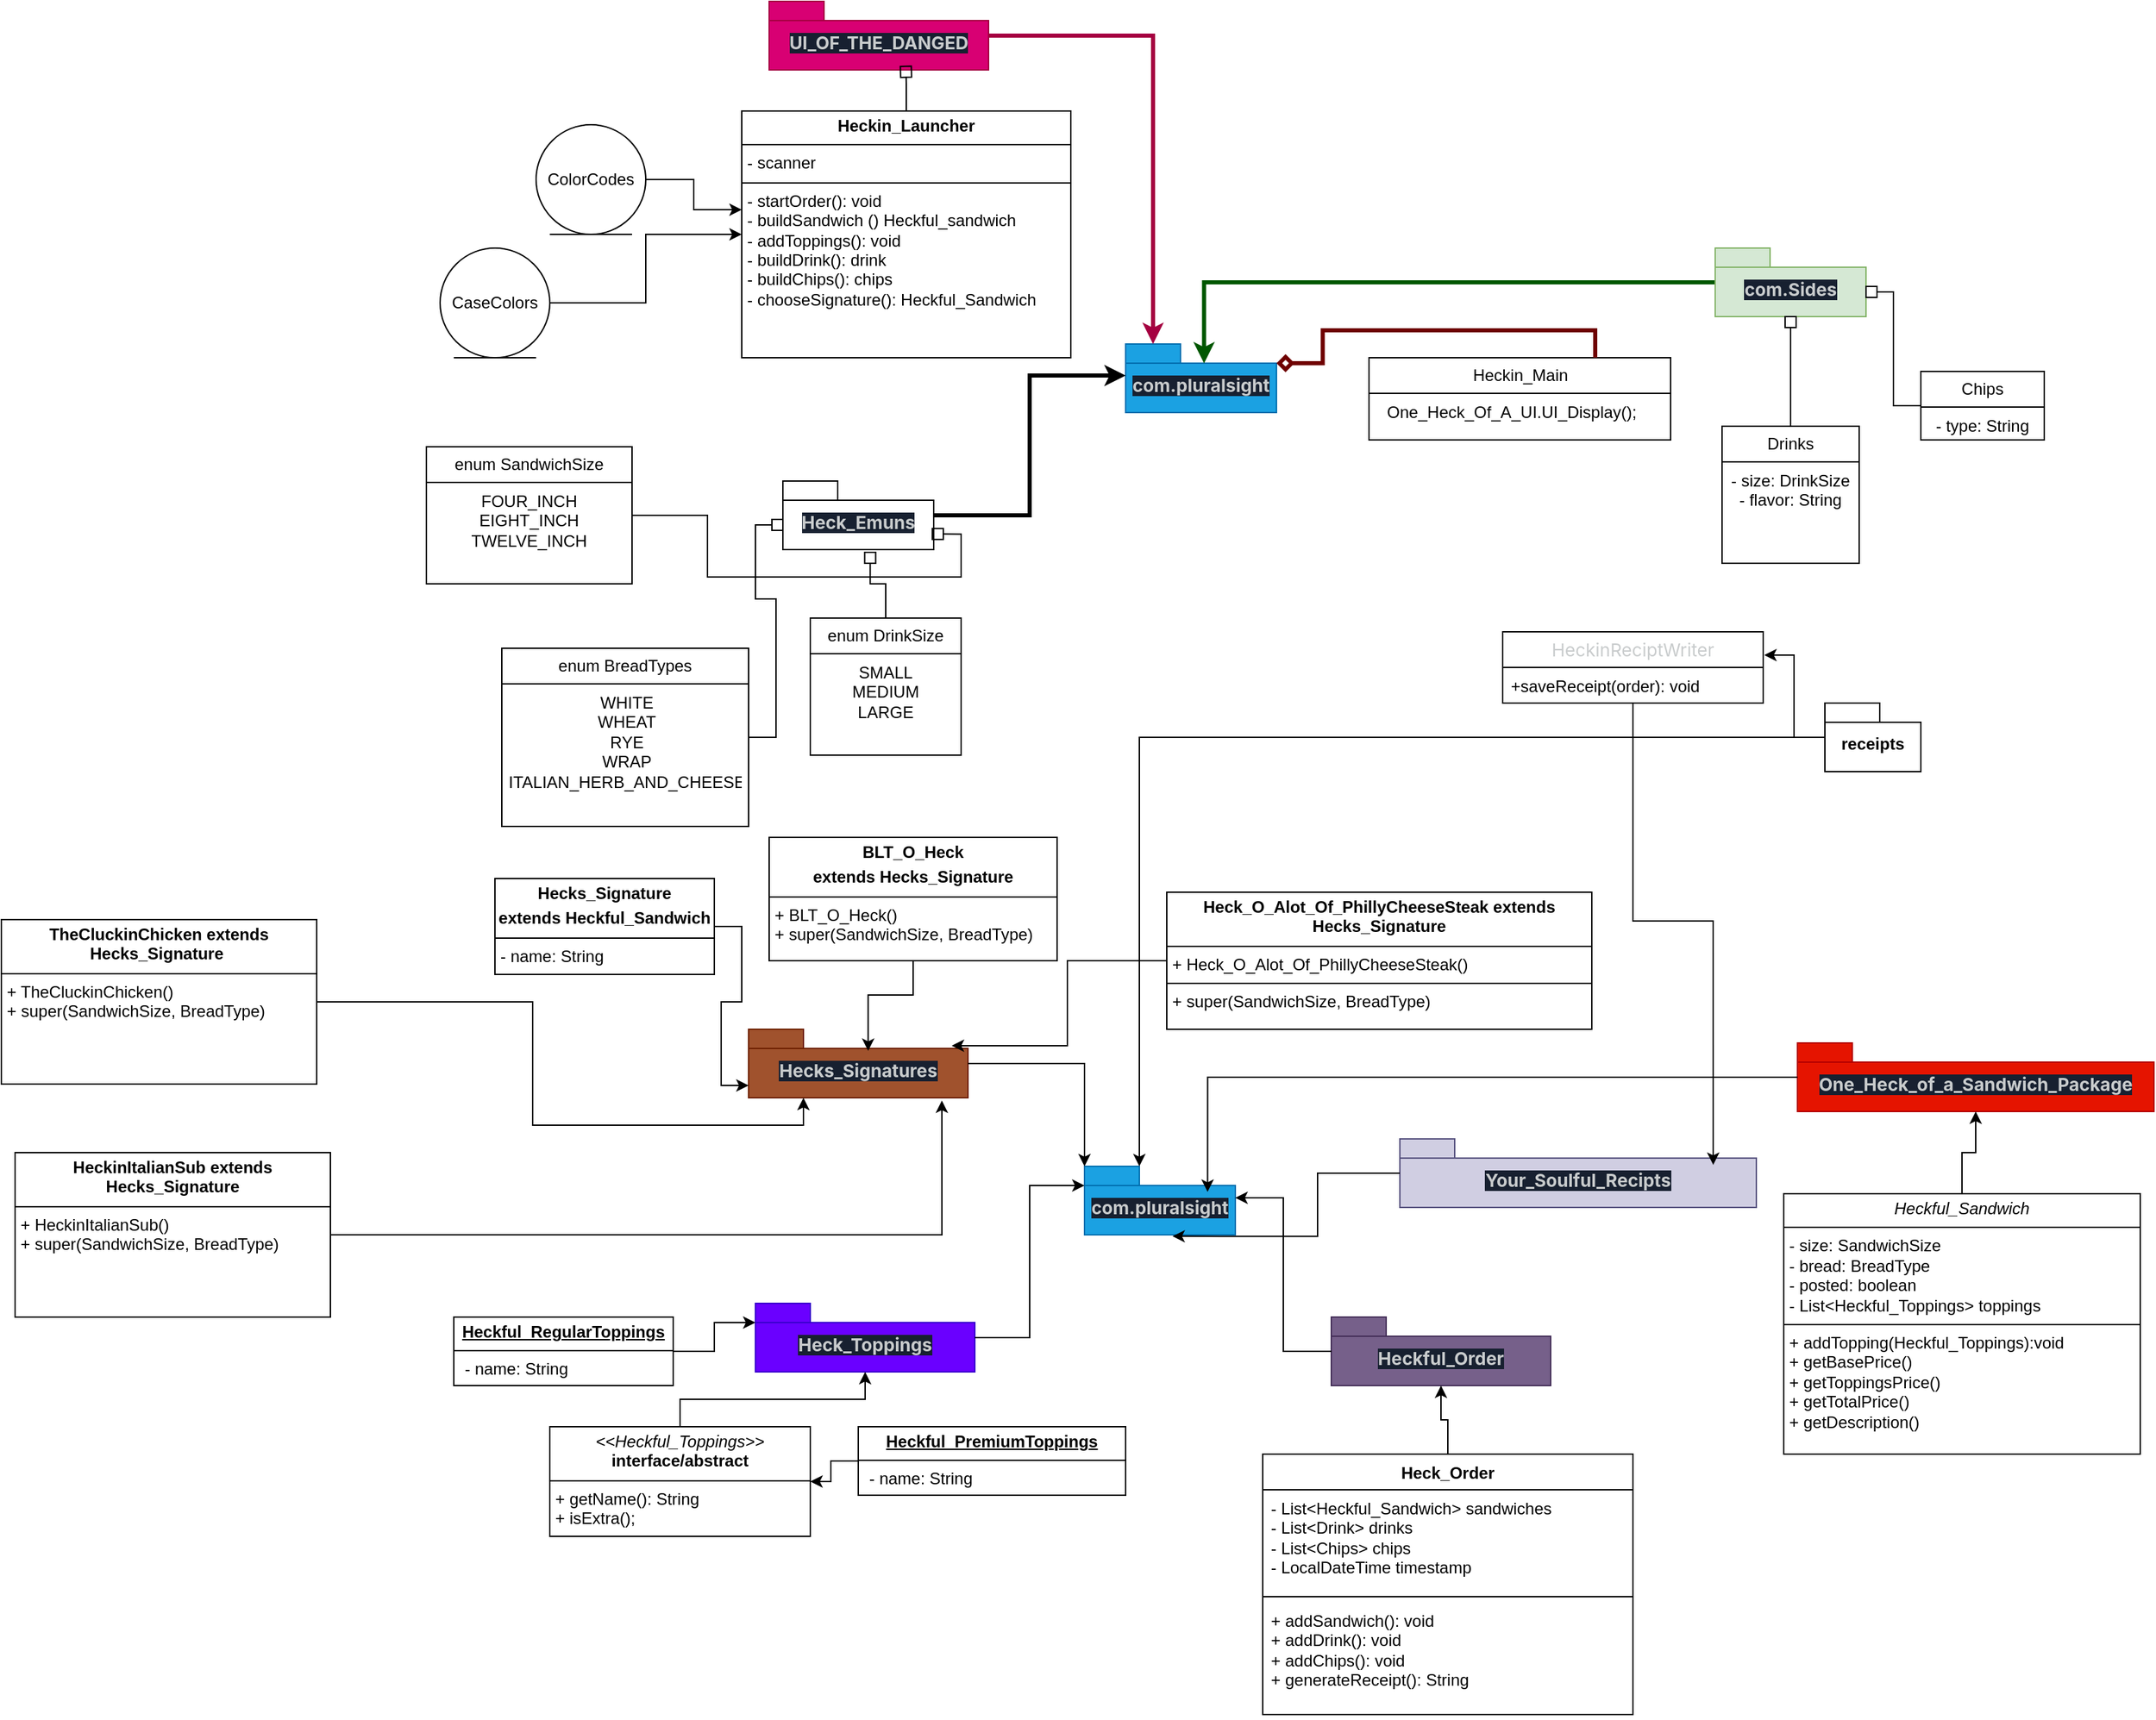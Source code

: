 <mxfile version="27.0.9">
  <diagram name="Page-1" id="c4acf3e9-155e-7222-9cf6-157b1a14988f">
    <mxGraphModel grid="1" page="1" gridSize="10" guides="1" tooltips="1" connect="1" arrows="1" fold="1" pageScale="1" pageWidth="850" pageHeight="1100" background="none" math="0" shadow="0">
      <root>
        <mxCell id="0" />
        <mxCell id="1" parent="0" />
        <mxCell id="3V-Jaaxt2Y7fFEWC-3_t-4" value="&lt;div style=&quot;background-color:#172030;color:#c9cccd&quot;&gt;&lt;pre style=&quot;font-family:&#39;Inter&#39;;font-size:9.8pt;&quot;&gt;com.pluralsight&lt;/pre&gt;&lt;/div&gt;" style="shape=folder;fontStyle=1;spacingTop=10;tabWidth=40;tabHeight=14;tabPosition=left;html=1;whiteSpace=wrap;fillColor=#1ba1e2;fontColor=#ffffff;strokeColor=#006EAF;" vertex="1" parent="1">
          <mxGeometry x="-340" y="160" width="110" height="50" as="geometry" />
        </mxCell>
        <mxCell id="3V-Jaaxt2Y7fFEWC-3_t-5" value="Heckin_Main" style="swimlane;fontStyle=0;childLayout=stackLayout;horizontal=1;startSize=26;fillColor=none;horizontalStack=0;resizeParent=1;resizeParentMax=0;resizeLast=0;collapsible=1;marginBottom=0;whiteSpace=wrap;html=1;" vertex="1" parent="1">
          <mxGeometry x="-162.5" y="170" width="220" height="60" as="geometry" />
        </mxCell>
        <mxCell id="3V-Jaaxt2Y7fFEWC-3_t-6" value="&amp;nbsp; One_Heck_Of_A_UI.UI_Display();" style="text;strokeColor=none;fillColor=none;align=left;verticalAlign=top;spacingLeft=4;spacingRight=4;overflow=hidden;rotatable=0;points=[[0,0.5],[1,0.5]];portConstraint=eastwest;whiteSpace=wrap;html=1;" vertex="1" parent="3V-Jaaxt2Y7fFEWC-3_t-5">
          <mxGeometry y="26" width="220" height="34" as="geometry" />
        </mxCell>
        <mxCell id="3V-Jaaxt2Y7fFEWC-3_t-9" style="rounded=0;orthogonalLoop=1;jettySize=auto;html=1;exitX=0.75;exitY=0;exitDx=0;exitDy=0;entryX=0;entryY=0;entryDx=110;entryDy=14;entryPerimeter=0;edgeStyle=orthogonalEdgeStyle;strokeWidth=3;fillColor=#a20025;strokeColor=#6F0000;endArrow=diamond;endFill=0;" edge="1" parent="1" source="3V-Jaaxt2Y7fFEWC-3_t-5" target="3V-Jaaxt2Y7fFEWC-3_t-4">
          <mxGeometry relative="1" as="geometry" />
        </mxCell>
        <mxCell id="3V-Jaaxt2Y7fFEWC-3_t-10" value="&lt;div style=&quot;background-color: rgb(23, 32, 48); color: rgb(201, 204, 205);&quot;&gt;&lt;pre style=&quot;font-family:&#39;Inter&#39;;font-size:9.8pt;&quot;&gt;&lt;div style=&quot;background-color:#172030;color:#c9cccd&quot;&gt;&lt;pre style=&quot;font-family:&#39;Inter&#39;;font-size:9.8pt;&quot;&gt;Heck_Emuns&lt;/pre&gt;&lt;/div&gt;&lt;/pre&gt;&lt;/div&gt;" style="shape=folder;fontStyle=1;spacingTop=10;tabWidth=40;tabHeight=14;tabPosition=left;html=1;whiteSpace=wrap;fillColor=light-dark(#FFFFFF,#FF8C27);" vertex="1" parent="1">
          <mxGeometry x="-590" y="260" width="110" height="50" as="geometry" />
        </mxCell>
        <mxCell id="3V-Jaaxt2Y7fFEWC-3_t-11" style="edgeStyle=orthogonalEdgeStyle;rounded=0;orthogonalLoop=1;jettySize=auto;html=1;entryX=0;entryY=0;entryDx=0;entryDy=23;entryPerimeter=0;strokeColor=light-dark(#000000,#67AB9F);strokeWidth=3;" edge="1" parent="1" source="3V-Jaaxt2Y7fFEWC-3_t-10" target="3V-Jaaxt2Y7fFEWC-3_t-4">
          <mxGeometry relative="1" as="geometry" />
        </mxCell>
        <mxCell id="3V-Jaaxt2Y7fFEWC-3_t-12" value="enum BreadTypes" style="swimlane;fontStyle=0;childLayout=stackLayout;horizontal=1;startSize=26;fillColor=none;horizontalStack=0;resizeParent=1;resizeParentMax=0;resizeLast=0;collapsible=1;marginBottom=0;whiteSpace=wrap;html=1;" vertex="1" parent="1">
          <mxGeometry x="-795" y="382" width="180" height="130" as="geometry" />
        </mxCell>
        <mxCell id="3V-Jaaxt2Y7fFEWC-3_t-13" value="WHITE&lt;div&gt;WHEAT&lt;br&gt;RYE&lt;br&gt;WRAP&lt;/div&gt;&lt;div&gt;ITALIAN_HERB_AND_CHEESE&lt;/div&gt;" style="text;strokeColor=none;fillColor=none;align=center;verticalAlign=top;spacingLeft=4;spacingRight=4;overflow=hidden;rotatable=0;points=[[0,0.5],[1,0.5]];portConstraint=eastwest;whiteSpace=wrap;html=1;" vertex="1" parent="3V-Jaaxt2Y7fFEWC-3_t-12">
          <mxGeometry y="26" width="180" height="104" as="geometry" />
        </mxCell>
        <mxCell id="3V-Jaaxt2Y7fFEWC-3_t-14" style="edgeStyle=orthogonalEdgeStyle;rounded=0;orthogonalLoop=1;jettySize=auto;html=1;entryX=0;entryY=0;entryDx=0;entryDy=32;entryPerimeter=0;endArrow=box;endFill=0;" edge="1" parent="1" source="3V-Jaaxt2Y7fFEWC-3_t-12" target="3V-Jaaxt2Y7fFEWC-3_t-10">
          <mxGeometry relative="1" as="geometry" />
        </mxCell>
        <mxCell id="3V-Jaaxt2Y7fFEWC-3_t-17" value="enum DrinkSize" style="swimlane;fontStyle=0;childLayout=stackLayout;horizontal=1;startSize=26;fillColor=none;horizontalStack=0;resizeParent=1;resizeParentMax=0;resizeLast=0;collapsible=1;marginBottom=0;whiteSpace=wrap;html=1;" vertex="1" parent="1">
          <mxGeometry x="-570" y="360" width="110" height="100" as="geometry" />
        </mxCell>
        <mxCell id="3V-Jaaxt2Y7fFEWC-3_t-18" value="SMALL&lt;br&gt;MEDIUM&lt;br&gt;LARGE" style="text;strokeColor=none;fillColor=none;align=center;verticalAlign=top;spacingLeft=4;spacingRight=4;overflow=hidden;rotatable=0;points=[[0,0.5],[1,0.5]];portConstraint=eastwest;whiteSpace=wrap;html=1;" vertex="1" parent="3V-Jaaxt2Y7fFEWC-3_t-17">
          <mxGeometry y="26" width="110" height="74" as="geometry" />
        </mxCell>
        <mxCell id="3V-Jaaxt2Y7fFEWC-3_t-19" value="enum SandwichSize" style="swimlane;fontStyle=0;childLayout=stackLayout;horizontal=1;startSize=26;fillColor=none;horizontalStack=0;resizeParent=1;resizeParentMax=0;resizeLast=0;collapsible=1;marginBottom=0;whiteSpace=wrap;html=1;" vertex="1" parent="1">
          <mxGeometry x="-850" y="235" width="150" height="100" as="geometry" />
        </mxCell>
        <mxCell id="3V-Jaaxt2Y7fFEWC-3_t-20" value="FOUR_INCH&lt;div&gt;EIGHT_INCH&lt;br&gt;TWELVE_INCH&lt;/div&gt;" style="text;strokeColor=none;fillColor=none;align=center;verticalAlign=top;spacingLeft=4;spacingRight=4;overflow=hidden;rotatable=0;points=[[0,0.5],[1,0.5]];portConstraint=eastwest;whiteSpace=wrap;html=1;" vertex="1" parent="3V-Jaaxt2Y7fFEWC-3_t-19">
          <mxGeometry y="26" width="150" height="74" as="geometry" />
        </mxCell>
        <mxCell id="3V-Jaaxt2Y7fFEWC-3_t-21" style="edgeStyle=orthogonalEdgeStyle;rounded=0;orthogonalLoop=1;jettySize=auto;html=1;entryX=0.579;entryY=1.04;entryDx=0;entryDy=0;entryPerimeter=0;endArrow=box;endFill=0;" edge="1" parent="1" source="3V-Jaaxt2Y7fFEWC-3_t-17" target="3V-Jaaxt2Y7fFEWC-3_t-10">
          <mxGeometry relative="1" as="geometry" />
        </mxCell>
        <mxCell id="3V-Jaaxt2Y7fFEWC-3_t-22" style="edgeStyle=orthogonalEdgeStyle;rounded=0;orthogonalLoop=1;jettySize=auto;html=1;entryX=0.991;entryY=0.773;entryDx=0;entryDy=0;entryPerimeter=0;endArrow=box;endFill=0;" edge="1" parent="1" source="3V-Jaaxt2Y7fFEWC-3_t-19" target="3V-Jaaxt2Y7fFEWC-3_t-10">
          <mxGeometry relative="1" as="geometry" />
        </mxCell>
        <mxCell id="3V-Jaaxt2Y7fFEWC-3_t-31" style="edgeStyle=orthogonalEdgeStyle;rounded=0;orthogonalLoop=1;jettySize=auto;html=1;entryX=0.52;entryY=0.282;entryDx=0;entryDy=0;entryPerimeter=0;strokeWidth=3;fillColor=#008a00;strokeColor=#005700;" edge="1" parent="1" source="3V-Jaaxt2Y7fFEWC-3_t-30" target="3V-Jaaxt2Y7fFEWC-3_t-4">
          <mxGeometry relative="1" as="geometry" />
        </mxCell>
        <mxCell id="3V-Jaaxt2Y7fFEWC-3_t-30" value="&lt;div style=&quot;background-color: rgb(23, 32, 48); color: rgb(201, 204, 205);&quot;&gt;&lt;pre style=&quot;font-family:&#39;Inter&#39;;font-size:9.8pt;&quot;&gt;com.Sides&lt;/pre&gt;&lt;/div&gt;" style="shape=folder;fontStyle=1;spacingTop=10;tabWidth=40;tabHeight=14;tabPosition=left;html=1;whiteSpace=wrap;fillColor=#d5e8d4;strokeColor=#82b366;" vertex="1" parent="1">
          <mxGeometry x="90" y="90" width="110" height="50" as="geometry" />
        </mxCell>
        <mxCell id="3V-Jaaxt2Y7fFEWC-3_t-38" style="edgeStyle=orthogonalEdgeStyle;rounded=0;orthogonalLoop=1;jettySize=auto;html=1;endArrow=box;endFill=0;" edge="1" parent="1" source="3V-Jaaxt2Y7fFEWC-3_t-34" target="3V-Jaaxt2Y7fFEWC-3_t-30">
          <mxGeometry relative="1" as="geometry" />
        </mxCell>
        <mxCell id="3V-Jaaxt2Y7fFEWC-3_t-34" value="Drinks" style="swimlane;fontStyle=0;childLayout=stackLayout;horizontal=1;startSize=26;fillColor=none;horizontalStack=0;resizeParent=1;resizeParentMax=0;resizeLast=0;collapsible=1;marginBottom=0;whiteSpace=wrap;html=1;" vertex="1" parent="1">
          <mxGeometry x="95" y="220" width="100" height="100" as="geometry" />
        </mxCell>
        <mxCell id="3V-Jaaxt2Y7fFEWC-3_t-35" value="- size: DrinkSize&lt;div&gt;- flavor: String&lt;/div&gt;" style="text;strokeColor=none;fillColor=none;align=center;verticalAlign=top;spacingLeft=4;spacingRight=4;overflow=hidden;rotatable=0;points=[[0,0.5],[1,0.5]];portConstraint=eastwest;whiteSpace=wrap;html=1;" vertex="1" parent="3V-Jaaxt2Y7fFEWC-3_t-34">
          <mxGeometry y="26" width="100" height="74" as="geometry" />
        </mxCell>
        <mxCell id="3V-Jaaxt2Y7fFEWC-3_t-36" value="Chips" style="swimlane;fontStyle=0;childLayout=stackLayout;horizontal=1;startSize=26;fillColor=none;horizontalStack=0;resizeParent=1;resizeParentMax=0;resizeLast=0;collapsible=1;marginBottom=0;whiteSpace=wrap;html=1;" vertex="1" parent="1">
          <mxGeometry x="240" y="180" width="90" height="50" as="geometry" />
        </mxCell>
        <mxCell id="3V-Jaaxt2Y7fFEWC-3_t-37" value="- type: String" style="text;strokeColor=none;fillColor=none;align=center;verticalAlign=top;spacingLeft=4;spacingRight=4;overflow=hidden;rotatable=0;points=[[0,0.5],[1,0.5]];portConstraint=eastwest;whiteSpace=wrap;html=1;" vertex="1" parent="3V-Jaaxt2Y7fFEWC-3_t-36">
          <mxGeometry y="26" width="90" height="24" as="geometry" />
        </mxCell>
        <mxCell id="3V-Jaaxt2Y7fFEWC-3_t-39" style="edgeStyle=orthogonalEdgeStyle;rounded=0;orthogonalLoop=1;jettySize=auto;html=1;entryX=0;entryY=0;entryDx=110;entryDy=32;entryPerimeter=0;endArrow=box;endFill=0;" edge="1" parent="1" source="3V-Jaaxt2Y7fFEWC-3_t-36" target="3V-Jaaxt2Y7fFEWC-3_t-30">
          <mxGeometry relative="1" as="geometry" />
        </mxCell>
        <mxCell id="3V-Jaaxt2Y7fFEWC-3_t-40" value="&lt;div style=&quot;background-color: rgb(23, 32, 48); color: rgb(201, 204, 205);&quot;&gt;&lt;pre style=&quot;font-family:&#39;Inter&#39;;font-size:9.8pt;&quot;&gt;&lt;div style=&quot;background-color: rgb(23, 32, 48); color: rgb(201, 204, 205);&quot;&gt;&lt;pre style=&quot;font-family:&#39;Inter&#39;;font-size:9.8pt;&quot;&gt;&lt;div style=&quot;background-color:#172030;color:#c9cccd&quot;&gt;&lt;pre style=&quot;font-family:&#39;Inter&#39;;font-size:9.8pt;&quot;&gt;UI_OF_THE_DANGED&lt;/pre&gt;&lt;/div&gt;&lt;/pre&gt;&lt;/div&gt;&lt;/pre&gt;&lt;/div&gt;" style="shape=folder;fontStyle=1;spacingTop=10;tabWidth=40;tabHeight=14;tabPosition=left;html=1;whiteSpace=wrap;fillColor=#d80073;fontColor=#ffffff;strokeColor=#A50040;" vertex="1" parent="1">
          <mxGeometry x="-600" y="-90" width="160" height="50" as="geometry" />
        </mxCell>
        <mxCell id="3V-Jaaxt2Y7fFEWC-3_t-41" value="&lt;p style=&quot;margin:0px;margin-top:4px;text-align:center;&quot;&gt;&lt;b&gt;Heckin_Launcher&lt;/b&gt;&lt;/p&gt;&lt;hr size=&quot;1&quot; style=&quot;border-style:solid;&quot;&gt;&lt;p style=&quot;margin:0px;margin-left:4px;&quot;&gt;- scanner&lt;/p&gt;&lt;hr size=&quot;1&quot; style=&quot;border-style:solid;&quot;&gt;&lt;p style=&quot;margin:0px;margin-left:4px;&quot;&gt;- startOrder(): void&lt;/p&gt;&lt;p style=&quot;margin:0px;margin-left:4px;&quot;&gt;- buildSandwich () Heckful_sandwich&lt;/p&gt;&lt;p style=&quot;margin:0px;margin-left:4px;&quot;&gt;- addToppings(): void&lt;/p&gt;&lt;p style=&quot;margin:0px;margin-left:4px;&quot;&gt;- buildDrink(): drink&lt;/p&gt;&lt;p style=&quot;margin:0px;margin-left:4px;&quot;&gt;- buildChips(): chips&lt;/p&gt;&lt;p style=&quot;margin:0px;margin-left:4px;&quot;&gt;-&amp;nbsp;chooseSignature():&amp;nbsp;Heckful_Sandwich&lt;/p&gt;" style="verticalAlign=top;align=left;overflow=fill;html=1;whiteSpace=wrap;" vertex="1" parent="1">
          <mxGeometry x="-620" y="-10" width="240" height="180" as="geometry" />
        </mxCell>
        <mxCell id="3V-Jaaxt2Y7fFEWC-3_t-42" style="edgeStyle=orthogonalEdgeStyle;rounded=0;orthogonalLoop=1;jettySize=auto;html=1;entryX=0.623;entryY=0.948;entryDx=0;entryDy=0;entryPerimeter=0;endArrow=box;endFill=0;" edge="1" parent="1" source="3V-Jaaxt2Y7fFEWC-3_t-41" target="3V-Jaaxt2Y7fFEWC-3_t-40">
          <mxGeometry relative="1" as="geometry" />
        </mxCell>
        <mxCell id="3V-Jaaxt2Y7fFEWC-3_t-44" style="edgeStyle=orthogonalEdgeStyle;rounded=0;orthogonalLoop=1;jettySize=auto;html=1;entryX=0;entryY=0;entryDx=20;entryDy=0;entryPerimeter=0;fillColor=#d80073;strokeColor=#A50040;strokeWidth=3;" edge="1" parent="1" source="3V-Jaaxt2Y7fFEWC-3_t-40" target="3V-Jaaxt2Y7fFEWC-3_t-4">
          <mxGeometry relative="1" as="geometry" />
        </mxCell>
        <mxCell id="3V-Jaaxt2Y7fFEWC-3_t-45" value="&lt;div style=&quot;background-color: rgb(23, 32, 48); color: rgb(201, 204, 205);&quot;&gt;&lt;pre style=&quot;font-family:&#39;Inter&#39;;font-size:9.8pt;&quot;&gt;&lt;div style=&quot;background-color: rgb(23, 32, 48); color: rgb(201, 204, 205);&quot;&gt;&lt;pre style=&quot;font-family:&#39;Inter&#39;;font-size:9.8pt;&quot;&gt;&lt;div style=&quot;background-color: rgb(23, 32, 48); color: rgb(201, 204, 205);&quot;&gt;&lt;pre style=&quot;font-family:&#39;Inter&#39;;font-size:9.8pt;&quot;&gt;&lt;div style=&quot;background-color:#172030;color:#c9cccd&quot;&gt;&lt;pre style=&quot;font-family:&#39;Inter&#39;;font-size:9.8pt;&quot;&gt;Heck_Toppings&lt;/pre&gt;&lt;/div&gt;&lt;/pre&gt;&lt;/div&gt;&lt;/pre&gt;&lt;/div&gt;&lt;/pre&gt;&lt;/div&gt;" style="shape=folder;fontStyle=1;spacingTop=10;tabWidth=40;tabHeight=14;tabPosition=left;html=1;whiteSpace=wrap;fillColor=light-dark(#6A00FF,#9933FF);fontColor=#ffffff;strokeColor=#3700CC;" vertex="1" parent="1">
          <mxGeometry x="-610" y="860" width="160" height="50" as="geometry" />
        </mxCell>
        <mxCell id="3V-Jaaxt2Y7fFEWC-3_t-46" value="&lt;div style=&quot;background-color:#172030;color:#c9cccd&quot;&gt;&lt;pre style=&quot;font-family:&#39;Inter&#39;;font-size:9.8pt;&quot;&gt;com.pluralsight&lt;/pre&gt;&lt;/div&gt;" style="shape=folder;fontStyle=1;spacingTop=10;tabWidth=40;tabHeight=14;tabPosition=left;html=1;whiteSpace=wrap;fillColor=#1ba1e2;fontColor=#ffffff;strokeColor=#006EAF;" vertex="1" parent="1">
          <mxGeometry x="-370" y="760" width="110" height="50" as="geometry" />
        </mxCell>
        <mxCell id="3V-Jaaxt2Y7fFEWC-3_t-47" style="edgeStyle=orthogonalEdgeStyle;rounded=0;orthogonalLoop=1;jettySize=auto;html=1;entryX=0;entryY=0;entryDx=0;entryDy=14;entryPerimeter=0;" edge="1" parent="1" source="3V-Jaaxt2Y7fFEWC-3_t-45" target="3V-Jaaxt2Y7fFEWC-3_t-46">
          <mxGeometry relative="1" as="geometry" />
        </mxCell>
        <mxCell id="3V-Jaaxt2Y7fFEWC-3_t-50" style="edgeStyle=orthogonalEdgeStyle;rounded=0;orthogonalLoop=1;jettySize=auto;html=1;entryX=0;entryY=0.4;entryDx=0;entryDy=0;entryPerimeter=0;" edge="1" parent="1" source="3V-Jaaxt2Y7fFEWC-3_t-49" target="3V-Jaaxt2Y7fFEWC-3_t-41">
          <mxGeometry relative="1" as="geometry">
            <mxPoint x="-670" y="60.0" as="targetPoint" />
          </mxGeometry>
        </mxCell>
        <mxCell id="3V-Jaaxt2Y7fFEWC-3_t-49" value="ColorCodes" style="ellipse;shape=umlEntity;whiteSpace=wrap;html=1;fillColor=light-dark(#FFFFFF,#E6E6E6);" vertex="1" parent="1">
          <mxGeometry x="-770" width="80" height="80" as="geometry" />
        </mxCell>
        <mxCell id="3V-Jaaxt2Y7fFEWC-3_t-52" style="edgeStyle=orthogonalEdgeStyle;rounded=0;orthogonalLoop=1;jettySize=auto;html=1;" edge="1" parent="1" source="3V-Jaaxt2Y7fFEWC-3_t-51" target="3V-Jaaxt2Y7fFEWC-3_t-45">
          <mxGeometry relative="1" as="geometry" />
        </mxCell>
        <mxCell id="3V-Jaaxt2Y7fFEWC-3_t-51" value="&lt;p style=&quot;margin:0px;margin-top:4px;text-align:center;&quot;&gt;&lt;i&gt;&amp;lt;&amp;lt;Heckful_Toppings&amp;gt;&amp;gt;&lt;/i&gt;&lt;br&gt;&lt;b&gt;interface/abstract&lt;/b&gt;&lt;/p&gt;&lt;hr size=&quot;1&quot; style=&quot;border-style:solid;&quot;&gt;&lt;p style=&quot;margin:0px;margin-left:4px;&quot;&gt;+ getName(): String&lt;br&gt;+ isExtra();&lt;/p&gt;" style="verticalAlign=top;align=left;overflow=fill;html=1;whiteSpace=wrap;" vertex="1" parent="1">
          <mxGeometry x="-760" y="950" width="190" height="80" as="geometry" />
        </mxCell>
        <mxCell id="3V-Jaaxt2Y7fFEWC-3_t-54" style="edgeStyle=orthogonalEdgeStyle;rounded=0;orthogonalLoop=1;jettySize=auto;html=1;" edge="1" parent="1" source="3V-Jaaxt2Y7fFEWC-3_t-53" target="3V-Jaaxt2Y7fFEWC-3_t-51">
          <mxGeometry relative="1" as="geometry" />
        </mxCell>
        <mxCell id="3V-Jaaxt2Y7fFEWC-3_t-53" value="&lt;p style=&quot;margin: 4px 0px 0px; text-align: center;&quot;&gt;&lt;b&gt;&lt;u&gt;Heckful_PremiumToppings&lt;/u&gt;&lt;/b&gt;&lt;/p&gt;&lt;hr size=&quot;1&quot; style=&quot;border-style:solid;&quot;&gt;&lt;p style=&quot;margin:0px;margin-left:8px;&quot;&gt;- name: String&lt;/p&gt;&lt;p style=&quot;margin:0px;margin-left:8px;&quot;&gt;&lt;br&gt;&lt;/p&gt;" style="verticalAlign=top;align=left;overflow=fill;html=1;whiteSpace=wrap;" vertex="1" parent="1">
          <mxGeometry x="-535" y="950" width="195" height="50" as="geometry" />
        </mxCell>
        <mxCell id="3V-Jaaxt2Y7fFEWC-3_t-55" value="&lt;p style=&quot;margin: 4px 0px 0px; text-align: center;&quot;&gt;&lt;b&gt;&lt;u&gt;Heckful_RegularToppings&lt;/u&gt;&lt;/b&gt;&lt;/p&gt;&lt;hr size=&quot;1&quot; style=&quot;border-style:solid;&quot;&gt;&lt;p style=&quot;margin:0px;margin-left:8px;&quot;&gt;- name: String&lt;/p&gt;&lt;p style=&quot;margin:0px;margin-left:8px;&quot;&gt;&lt;br&gt;&lt;/p&gt;" style="verticalAlign=top;align=left;overflow=fill;html=1;whiteSpace=wrap;" vertex="1" parent="1">
          <mxGeometry x="-830" y="870" width="160" height="50" as="geometry" />
        </mxCell>
        <mxCell id="3V-Jaaxt2Y7fFEWC-3_t-56" style="edgeStyle=orthogonalEdgeStyle;rounded=0;orthogonalLoop=1;jettySize=auto;html=1;entryX=0;entryY=0;entryDx=0;entryDy=14;entryPerimeter=0;" edge="1" parent="1" source="3V-Jaaxt2Y7fFEWC-3_t-55" target="3V-Jaaxt2Y7fFEWC-3_t-45">
          <mxGeometry relative="1" as="geometry" />
        </mxCell>
        <mxCell id="3V-Jaaxt2Y7fFEWC-3_t-57" value="&lt;div style=&quot;background-color: rgb(23, 32, 48); color: rgb(201, 204, 205);&quot;&gt;&lt;pre style=&quot;font-family:&#39;Inter&#39;;font-size:9.8pt;&quot;&gt;&lt;div style=&quot;background-color: rgb(23, 32, 48); color: rgb(201, 204, 205);&quot;&gt;&lt;pre style=&quot;font-family:&#39;Inter&#39;;font-size:9.8pt;&quot;&gt;&lt;div style=&quot;background-color: rgb(23, 32, 48); color: rgb(201, 204, 205);&quot;&gt;&lt;pre style=&quot;font-family:&#39;Inter&#39;;font-size:9.8pt;&quot;&gt;&lt;div style=&quot;background-color: rgb(23, 32, 48); color: rgb(201, 204, 205);&quot;&gt;&lt;pre style=&quot;font-family:&#39;Inter&#39;;font-size:9.8pt;&quot;&gt;&lt;div style=&quot;background-color:#172030;color:#c9cccd&quot;&gt;&lt;pre style=&quot;font-family:&#39;Inter&#39;;font-size:9.8pt;&quot;&gt;Heckful_Order&lt;/pre&gt;&lt;/div&gt;&lt;/pre&gt;&lt;/div&gt;&lt;/pre&gt;&lt;/div&gt;&lt;/pre&gt;&lt;/div&gt;&lt;/pre&gt;&lt;/div&gt;" style="shape=folder;fontStyle=1;spacingTop=10;tabWidth=40;tabHeight=14;tabPosition=left;html=1;whiteSpace=wrap;fillColor=#76608a;fontColor=#ffffff;strokeColor=#432D57;" vertex="1" parent="1">
          <mxGeometry x="-190" y="870" width="160" height="50" as="geometry" />
        </mxCell>
        <mxCell id="3V-Jaaxt2Y7fFEWC-3_t-58" style="edgeStyle=orthogonalEdgeStyle;rounded=0;orthogonalLoop=1;jettySize=auto;html=1;entryX=0;entryY=0;entryDx=110;entryDy=23;entryPerimeter=0;" edge="1" parent="1" source="3V-Jaaxt2Y7fFEWC-3_t-57" target="3V-Jaaxt2Y7fFEWC-3_t-46">
          <mxGeometry relative="1" as="geometry" />
        </mxCell>
        <mxCell id="3V-Jaaxt2Y7fFEWC-3_t-59" value="Heck_Order" style="swimlane;fontStyle=1;align=center;verticalAlign=top;childLayout=stackLayout;horizontal=1;startSize=26;horizontalStack=0;resizeParent=1;resizeParentMax=0;resizeLast=0;collapsible=1;marginBottom=0;whiteSpace=wrap;html=1;" vertex="1" parent="1">
          <mxGeometry x="-240" y="970" width="270" height="190" as="geometry" />
        </mxCell>
        <mxCell id="3V-Jaaxt2Y7fFEWC-3_t-60" value="- List&amp;lt;Heckful_Sandwich&amp;gt; sandwiches&amp;nbsp;&lt;div&gt;- List&amp;lt;Drink&amp;gt; drinks&lt;/div&gt;&lt;div&gt;-&amp;nbsp;List&amp;lt;Chips&amp;gt; chips&amp;nbsp;&lt;/div&gt;&lt;div&gt;-&amp;nbsp;LocalDateTime timestamp&lt;/div&gt;&lt;div&gt;&lt;br&gt;&lt;/div&gt;" style="text;strokeColor=none;fillColor=none;align=left;verticalAlign=top;spacingLeft=4;spacingRight=4;overflow=hidden;rotatable=0;points=[[0,0.5],[1,0.5]];portConstraint=eastwest;whiteSpace=wrap;html=1;" vertex="1" parent="3V-Jaaxt2Y7fFEWC-3_t-59">
          <mxGeometry y="26" width="270" height="74" as="geometry" />
        </mxCell>
        <mxCell id="3V-Jaaxt2Y7fFEWC-3_t-61" value="" style="line;strokeWidth=1;fillColor=none;align=left;verticalAlign=middle;spacingTop=-1;spacingLeft=3;spacingRight=3;rotatable=0;labelPosition=right;points=[];portConstraint=eastwest;strokeColor=inherit;" vertex="1" parent="3V-Jaaxt2Y7fFEWC-3_t-59">
          <mxGeometry y="100" width="270" height="8" as="geometry" />
        </mxCell>
        <mxCell id="3V-Jaaxt2Y7fFEWC-3_t-62" value="&lt;div&gt;+ addSandwich(): void&amp;nbsp;&lt;/div&gt;&lt;div&gt;+ addDrink(): void&amp;nbsp; &amp;nbsp;&amp;nbsp;&lt;/div&gt;&lt;div&gt;&lt;span style=&quot;background-color: transparent; color: light-dark(rgb(0, 0, 0), rgb(255, 255, 255));&quot;&gt;+ addChips(): void&amp;nbsp; &amp;nbsp;&amp;nbsp;&lt;/span&gt;&lt;/div&gt;&lt;div&gt;+ generateReceipt(): String&lt;/div&gt;" style="text;strokeColor=none;fillColor=none;align=left;verticalAlign=top;spacingLeft=4;spacingRight=4;overflow=hidden;rotatable=0;points=[[0,0.5],[1,0.5]];portConstraint=eastwest;whiteSpace=wrap;html=1;" vertex="1" parent="3V-Jaaxt2Y7fFEWC-3_t-59">
          <mxGeometry y="108" width="270" height="82" as="geometry" />
        </mxCell>
        <mxCell id="3V-Jaaxt2Y7fFEWC-3_t-63" style="edgeStyle=orthogonalEdgeStyle;rounded=0;orthogonalLoop=1;jettySize=auto;html=1;entryX=0.5;entryY=1;entryDx=0;entryDy=0;entryPerimeter=0;" edge="1" parent="1" source="3V-Jaaxt2Y7fFEWC-3_t-59" target="3V-Jaaxt2Y7fFEWC-3_t-57">
          <mxGeometry relative="1" as="geometry" />
        </mxCell>
        <mxCell id="3V-Jaaxt2Y7fFEWC-3_t-67" value="&lt;div style=&quot;background-color: rgb(23, 32, 48); color: rgb(201, 204, 205);&quot;&gt;&lt;pre style=&quot;font-family:&#39;Inter&#39;;font-size:9.8pt;&quot;&gt;&lt;div style=&quot;background-color: rgb(23, 32, 48); color: rgb(201, 204, 205);&quot;&gt;&lt;pre style=&quot;font-family:&#39;Inter&#39;;font-size:9.8pt;&quot;&gt;&lt;div style=&quot;background-color: rgb(23, 32, 48); color: rgb(201, 204, 205);&quot;&gt;&lt;pre style=&quot;font-family:&#39;Inter&#39;;font-size:9.8pt;&quot;&gt;&lt;div style=&quot;background-color: rgb(23, 32, 48); color: rgb(201, 204, 205);&quot;&gt;&lt;pre style=&quot;font-family:&#39;Inter&#39;;font-size:9.8pt;&quot;&gt;&lt;div style=&quot;background-color:#172030;color:#c9cccd&quot;&gt;&lt;pre style=&quot;font-family:&#39;Inter&#39;;font-size:9.8pt;&quot;&gt;Hecks_Signatures&lt;/pre&gt;&lt;/div&gt;&lt;/pre&gt;&lt;/div&gt;&lt;/pre&gt;&lt;/div&gt;&lt;/pre&gt;&lt;/div&gt;&lt;/pre&gt;&lt;/div&gt;" style="shape=folder;fontStyle=1;spacingTop=10;tabWidth=40;tabHeight=14;tabPosition=left;html=1;whiteSpace=wrap;fillColor=#a0522d;fontColor=#ffffff;strokeColor=#6D1F00;" vertex="1" parent="1">
          <mxGeometry x="-615" y="660" width="160" height="50" as="geometry" />
        </mxCell>
        <mxCell id="3V-Jaaxt2Y7fFEWC-3_t-68" style="edgeStyle=orthogonalEdgeStyle;rounded=0;orthogonalLoop=1;jettySize=auto;html=1;entryX=0;entryY=0;entryDx=0;entryDy=0;entryPerimeter=0;" edge="1" parent="1" source="3V-Jaaxt2Y7fFEWC-3_t-67" target="3V-Jaaxt2Y7fFEWC-3_t-46">
          <mxGeometry relative="1" as="geometry" />
        </mxCell>
        <mxCell id="3V-Jaaxt2Y7fFEWC-3_t-69" value="&lt;p style=&quot;margin:0px;margin-top:4px;text-align:center;&quot;&gt;&lt;b&gt;Hecks_Signature&lt;/b&gt;&lt;/p&gt;&lt;p style=&quot;margin:0px;margin-top:4px;text-align:center;&quot;&gt;&lt;b&gt;extends Heckful_Sandwich&lt;/b&gt;&lt;/p&gt;&lt;hr size=&quot;1&quot; style=&quot;border-style:solid;&quot;&gt;&lt;p style=&quot;margin:0px;margin-left:4px;&quot;&gt;- name: String&lt;/p&gt;" style="verticalAlign=top;align=left;overflow=fill;html=1;whiteSpace=wrap;" vertex="1" parent="1">
          <mxGeometry x="-800" y="550" width="160" height="70" as="geometry" />
        </mxCell>
        <mxCell id="3V-Jaaxt2Y7fFEWC-3_t-70" value="&lt;p style=&quot;margin:0px;margin-top:4px;text-align:center;&quot;&gt;&lt;b&gt;BLT_O_Heck&lt;/b&gt;&lt;/p&gt;&lt;p style=&quot;margin:0px;margin-top:4px;text-align:center;&quot;&gt;&lt;b&gt;extends Hecks_Signature&lt;/b&gt;&lt;/p&gt;&lt;hr size=&quot;1&quot; style=&quot;border-style:solid;&quot;&gt;&lt;p style=&quot;margin:0px;margin-left:4px;&quot;&gt;+ BLT_O_Heck()&lt;/p&gt;&lt;p style=&quot;margin:0px;margin-left:4px;&quot;&gt;+&amp;nbsp;super(SandwichSize, BreadType)&lt;/p&gt;" style="verticalAlign=top;align=left;overflow=fill;html=1;whiteSpace=wrap;" vertex="1" parent="1">
          <mxGeometry x="-600" y="520" width="210" height="90" as="geometry" />
        </mxCell>
        <mxCell id="3V-Jaaxt2Y7fFEWC-3_t-71" value="&lt;p style=&quot;margin:0px;margin-top:4px;text-align:center;&quot;&gt;&lt;b&gt;Heck_O_Alot_Of_PhillyCheeseSteak extends Hecks_Signature&lt;/b&gt;&lt;/p&gt;&lt;hr size=&quot;1&quot; style=&quot;border-style:solid;&quot;&gt;&lt;p style=&quot;margin:0px;margin-left:4px;&quot;&gt;+&amp;nbsp;Heck_O_Alot_Of_PhillyCheeseSteak()&lt;/p&gt;&lt;hr size=&quot;1&quot; style=&quot;border-style:solid;&quot;&gt;&lt;p style=&quot;margin:0px;margin-left:4px;&quot;&gt;+ super(SandwichSize,&amp;nbsp;BreadType)&lt;/p&gt;" style="verticalAlign=top;align=left;overflow=fill;html=1;whiteSpace=wrap;" vertex="1" parent="1">
          <mxGeometry x="-310" y="560" width="310" height="100" as="geometry" />
        </mxCell>
        <mxCell id="3V-Jaaxt2Y7fFEWC-3_t-72" style="edgeStyle=orthogonalEdgeStyle;rounded=0;orthogonalLoop=1;jettySize=auto;html=1;entryX=0;entryY=0;entryDx=0;entryDy=41;entryPerimeter=0;" edge="1" parent="1" source="3V-Jaaxt2Y7fFEWC-3_t-69" target="3V-Jaaxt2Y7fFEWC-3_t-67">
          <mxGeometry relative="1" as="geometry" />
        </mxCell>
        <mxCell id="3V-Jaaxt2Y7fFEWC-3_t-73" style="edgeStyle=orthogonalEdgeStyle;rounded=0;orthogonalLoop=1;jettySize=auto;html=1;entryX=0.545;entryY=0.316;entryDx=0;entryDy=0;entryPerimeter=0;" edge="1" parent="1" source="3V-Jaaxt2Y7fFEWC-3_t-70" target="3V-Jaaxt2Y7fFEWC-3_t-67">
          <mxGeometry relative="1" as="geometry" />
        </mxCell>
        <mxCell id="3V-Jaaxt2Y7fFEWC-3_t-74" style="edgeStyle=orthogonalEdgeStyle;rounded=0;orthogonalLoop=1;jettySize=auto;html=1;entryX=0.926;entryY=0.24;entryDx=0;entryDy=0;entryPerimeter=0;" edge="1" parent="1" source="3V-Jaaxt2Y7fFEWC-3_t-71" target="3V-Jaaxt2Y7fFEWC-3_t-67">
          <mxGeometry relative="1" as="geometry" />
        </mxCell>
        <mxCell id="3V-Jaaxt2Y7fFEWC-3_t-75" value="&lt;div style=&quot;background-color: rgb(23, 32, 48); color: rgb(201, 204, 205);&quot;&gt;&lt;pre style=&quot;font-family:&#39;Inter&#39;;font-size:9.8pt;&quot;&gt;&lt;div style=&quot;background-color: rgb(23, 32, 48); color: rgb(201, 204, 205);&quot;&gt;&lt;pre style=&quot;font-family:&#39;Inter&#39;;font-size:9.8pt;&quot;&gt;&lt;div style=&quot;background-color: rgb(23, 32, 48); color: rgb(201, 204, 205);&quot;&gt;&lt;pre style=&quot;font-family:&#39;Inter&#39;;font-size:9.8pt;&quot;&gt;&lt;div style=&quot;background-color: rgb(23, 32, 48); color: rgb(201, 204, 205);&quot;&gt;&lt;pre style=&quot;font-family:&#39;Inter&#39;;font-size:9.8pt;&quot;&gt;&lt;div style=&quot;background-color: rgb(23, 32, 48); color: rgb(201, 204, 205);&quot;&gt;&lt;pre style=&quot;font-family:&#39;Inter&#39;;font-size:9.8pt;&quot;&gt;&lt;div style=&quot;background-color:#172030;color:#c9cccd&quot;&gt;&lt;pre style=&quot;font-family:&#39;Inter&#39;;font-size:9.8pt;&quot;&gt;One_Heck_of_a_Sandwich_Package&lt;/pre&gt;&lt;/div&gt;&lt;/pre&gt;&lt;/div&gt;&lt;/pre&gt;&lt;/div&gt;&lt;/pre&gt;&lt;/div&gt;&lt;/pre&gt;&lt;/div&gt;&lt;/pre&gt;&lt;/div&gt;" style="shape=folder;fontStyle=1;spacingTop=10;tabWidth=40;tabHeight=14;tabPosition=left;html=1;whiteSpace=wrap;fillColor=#e51400;fontColor=#ffffff;strokeColor=#B20000;" vertex="1" parent="1">
          <mxGeometry x="150" y="670" width="260" height="50" as="geometry" />
        </mxCell>
        <mxCell id="3V-Jaaxt2Y7fFEWC-3_t-76" style="edgeStyle=orthogonalEdgeStyle;rounded=0;orthogonalLoop=1;jettySize=auto;html=1;entryX=0.816;entryY=0.373;entryDx=0;entryDy=0;entryPerimeter=0;" edge="1" parent="1" source="3V-Jaaxt2Y7fFEWC-3_t-75" target="3V-Jaaxt2Y7fFEWC-3_t-46">
          <mxGeometry relative="1" as="geometry" />
        </mxCell>
        <mxCell id="3V-Jaaxt2Y7fFEWC-3_t-77" value="&lt;p style=&quot;margin:0px;margin-top:4px;text-align:center;&quot;&gt;&lt;i&gt;Heckful_Sandwich&lt;/i&gt;&lt;/p&gt;&lt;hr size=&quot;1&quot; style=&quot;border-style:solid;&quot;&gt;&lt;p style=&quot;margin:0px;margin-left:4px;&quot;&gt;- size: SandwichSize&lt;br&gt;- bread: BreadType&lt;/p&gt;&lt;p style=&quot;margin:0px;margin-left:4px;&quot;&gt;- posted: boolean&lt;/p&gt;&lt;p style=&quot;margin:0px;margin-left:4px;&quot;&gt;-&amp;nbsp;List&amp;lt;Heckful_Toppings&amp;gt; toppings&lt;/p&gt;&lt;hr size=&quot;1&quot; style=&quot;border-style:solid;&quot;&gt;&lt;p style=&quot;margin:0px;margin-left:4px;&quot;&gt;+ addTopping(Heckful_Toppings):void&lt;/p&gt;&lt;p style=&quot;margin:0px;margin-left:4px;&quot;&gt;+ getBasePrice()&lt;/p&gt;&lt;p style=&quot;margin:0px;margin-left:4px;&quot;&gt;+&amp;nbsp;getToppingsPrice()&lt;/p&gt;&lt;p style=&quot;margin:0px;margin-left:4px;&quot;&gt;+&amp;nbsp;getTotalPrice()&lt;/p&gt;&lt;p style=&quot;margin:0px;margin-left:4px;&quot;&gt;+&amp;nbsp;getDescription()&lt;/p&gt;" style="verticalAlign=top;align=left;overflow=fill;html=1;whiteSpace=wrap;" vertex="1" parent="1">
          <mxGeometry x="140" y="780" width="260" height="190" as="geometry" />
        </mxCell>
        <mxCell id="3V-Jaaxt2Y7fFEWC-3_t-78" style="edgeStyle=orthogonalEdgeStyle;rounded=0;orthogonalLoop=1;jettySize=auto;html=1;" edge="1" parent="1" source="3V-Jaaxt2Y7fFEWC-3_t-77" target="3V-Jaaxt2Y7fFEWC-3_t-75">
          <mxGeometry relative="1" as="geometry" />
        </mxCell>
        <mxCell id="3V-Jaaxt2Y7fFEWC-3_t-79" value="&lt;div style=&quot;background-color: rgb(23, 32, 48); color: rgb(201, 204, 205);&quot;&gt;&lt;pre style=&quot;font-family:&#39;Inter&#39;;font-size:9.8pt;&quot;&gt;&lt;div style=&quot;background-color: rgb(23, 32, 48); color: rgb(201, 204, 205);&quot;&gt;&lt;pre style=&quot;font-family:&#39;Inter&#39;;font-size:9.8pt;&quot;&gt;&lt;div style=&quot;background-color: rgb(23, 32, 48); color: rgb(201, 204, 205);&quot;&gt;&lt;pre style=&quot;font-family:&#39;Inter&#39;;font-size:9.8pt;&quot;&gt;&lt;div style=&quot;background-color: rgb(23, 32, 48); color: rgb(201, 204, 205);&quot;&gt;&lt;pre style=&quot;font-family:&#39;Inter&#39;;font-size:9.8pt;&quot;&gt;&lt;div style=&quot;background-color: rgb(23, 32, 48); color: rgb(201, 204, 205);&quot;&gt;&lt;pre style=&quot;font-family:&#39;Inter&#39;;font-size:9.8pt;&quot;&gt;&lt;div style=&quot;background-color: rgb(23, 32, 48); color: rgb(201, 204, 205);&quot;&gt;&lt;pre style=&quot;font-family:&#39;Inter&#39;;font-size:9.8pt;&quot;&gt;&lt;div style=&quot;background-color:#172030;color:#c9cccd&quot;&gt;&lt;pre style=&quot;font-family:&#39;Inter&#39;;font-size:9.8pt;&quot;&gt;Your_Soulful_Recipts&lt;/pre&gt;&lt;/div&gt;&lt;/pre&gt;&lt;/div&gt;&lt;/pre&gt;&lt;/div&gt;&lt;/pre&gt;&lt;/div&gt;&lt;/pre&gt;&lt;/div&gt;&lt;/pre&gt;&lt;/div&gt;&lt;/pre&gt;&lt;/div&gt;" style="shape=folder;fontStyle=1;spacingTop=10;tabWidth=40;tabHeight=14;tabPosition=left;html=1;whiteSpace=wrap;fillColor=#d0cee2;strokeColor=#56517e;" vertex="1" parent="1">
          <mxGeometry x="-140" y="740" width="260" height="50" as="geometry" />
        </mxCell>
        <mxCell id="3V-Jaaxt2Y7fFEWC-3_t-80" style="edgeStyle=orthogonalEdgeStyle;rounded=0;orthogonalLoop=1;jettySize=auto;html=1;entryX=0.583;entryY=1.021;entryDx=0;entryDy=0;entryPerimeter=0;" edge="1" parent="1" source="3V-Jaaxt2Y7fFEWC-3_t-79" target="3V-Jaaxt2Y7fFEWC-3_t-46">
          <mxGeometry relative="1" as="geometry" />
        </mxCell>
        <mxCell id="3V-Jaaxt2Y7fFEWC-3_t-83" value="&lt;div&gt;&lt;pre style=&quot;font-family: Inter; font-size: 9.8pt;&quot;&gt;&lt;div&gt;&lt;pre style=&quot;font-family: Inter; font-size: 9.8pt;&quot;&gt;&lt;span&gt;&lt;font style=&quot;color: light-dark(rgb(201, 204, 205), rgb(255, 255, 255));&quot;&gt;HeckinReciptWriter&lt;/font&gt;&lt;/span&gt;&lt;/pre&gt;&lt;/div&gt;&lt;/pre&gt;&lt;/div&gt;" style="swimlane;fontStyle=0;childLayout=stackLayout;horizontal=1;startSize=26;fillColor=none;horizontalStack=0;resizeParent=1;resizeParentMax=0;resizeLast=0;collapsible=1;marginBottom=0;whiteSpace=wrap;html=1;" vertex="1" parent="1">
          <mxGeometry x="-65" y="370" width="190" height="52" as="geometry" />
        </mxCell>
        <mxCell id="3V-Jaaxt2Y7fFEWC-3_t-84" value="+saveReceipt(order): void&amp;nbsp;" style="text;strokeColor=none;fillColor=none;align=left;verticalAlign=top;spacingLeft=4;spacingRight=4;overflow=hidden;rotatable=0;points=[[0,0.5],[1,0.5]];portConstraint=eastwest;whiteSpace=wrap;html=1;" vertex="1" parent="3V-Jaaxt2Y7fFEWC-3_t-83">
          <mxGeometry y="26" width="190" height="26" as="geometry" />
        </mxCell>
        <mxCell id="3V-Jaaxt2Y7fFEWC-3_t-87" style="edgeStyle=orthogonalEdgeStyle;rounded=0;orthogonalLoop=1;jettySize=auto;html=1;entryX=0.879;entryY=0.379;entryDx=0;entryDy=0;entryPerimeter=0;" edge="1" parent="1" source="3V-Jaaxt2Y7fFEWC-3_t-83" target="3V-Jaaxt2Y7fFEWC-3_t-79">
          <mxGeometry relative="1" as="geometry" />
        </mxCell>
        <mxCell id="ZX5XB9pRJ0hzWBvYxlUa-4" value="receipts" style="shape=folder;fontStyle=1;spacingTop=10;tabWidth=40;tabHeight=14;tabPosition=left;html=1;whiteSpace=wrap;" vertex="1" parent="1">
          <mxGeometry x="170" y="422" width="70" height="50" as="geometry" />
        </mxCell>
        <mxCell id="ZX5XB9pRJ0hzWBvYxlUa-6" style="edgeStyle=orthogonalEdgeStyle;rounded=0;orthogonalLoop=1;jettySize=auto;html=1;entryX=1.004;entryY=0.326;entryDx=0;entryDy=0;entryPerimeter=0;" edge="1" parent="1" source="ZX5XB9pRJ0hzWBvYxlUa-4" target="3V-Jaaxt2Y7fFEWC-3_t-83">
          <mxGeometry relative="1" as="geometry" />
        </mxCell>
        <mxCell id="ZX5XB9pRJ0hzWBvYxlUa-7" style="edgeStyle=orthogonalEdgeStyle;rounded=0;orthogonalLoop=1;jettySize=auto;html=1;entryX=0;entryY=0;entryDx=40;entryDy=0;entryPerimeter=0;" edge="1" parent="1" source="ZX5XB9pRJ0hzWBvYxlUa-4" target="3V-Jaaxt2Y7fFEWC-3_t-46">
          <mxGeometry relative="1" as="geometry" />
        </mxCell>
        <mxCell id="KTw-CYqoI6luh9OEE64T-2" style="edgeStyle=orthogonalEdgeStyle;rounded=0;orthogonalLoop=1;jettySize=auto;html=1;" edge="1" parent="1" source="KTw-CYqoI6luh9OEE64T-1" target="3V-Jaaxt2Y7fFEWC-3_t-41">
          <mxGeometry relative="1" as="geometry" />
        </mxCell>
        <mxCell id="KTw-CYqoI6luh9OEE64T-1" value="CaseColors" style="ellipse;shape=umlEntity;whiteSpace=wrap;html=1;fillColor=light-dark(#FFFFFF,#E6E6E6);" vertex="1" parent="1">
          <mxGeometry x="-840" y="90" width="80" height="80" as="geometry" />
        </mxCell>
        <mxCell id="anOWGt1mMHuQuhIVdq82-1" value="&lt;p style=&quot;margin:0px;margin-top:4px;text-align:center;&quot;&gt;&lt;b&gt;TheCluckinChicken extends Hecks_Signature&amp;nbsp;&lt;/b&gt;&lt;/p&gt;&lt;hr size=&quot;1&quot; style=&quot;border-style:solid;&quot;&gt;&lt;p style=&quot;margin:0px;margin-left:4px;&quot;&gt;+ TheCluckinChicken()&lt;/p&gt;&lt;p style=&quot;margin:0px;margin-left:4px;&quot;&gt;+ super(SandwichSize, BreadType)&lt;/p&gt;" style="verticalAlign=top;align=left;overflow=fill;html=1;whiteSpace=wrap;" vertex="1" parent="1">
          <mxGeometry x="-1160" y="580" width="230" height="120" as="geometry" />
        </mxCell>
        <mxCell id="anOWGt1mMHuQuhIVdq82-2" style="edgeStyle=orthogonalEdgeStyle;rounded=0;orthogonalLoop=1;jettySize=auto;html=1;entryX=0.25;entryY=1;entryDx=0;entryDy=0;entryPerimeter=0;" edge="1" parent="1" source="anOWGt1mMHuQuhIVdq82-1" target="3V-Jaaxt2Y7fFEWC-3_t-67">
          <mxGeometry relative="1" as="geometry">
            <mxPoint x="-640" y="707" as="targetPoint" />
          </mxGeometry>
        </mxCell>
        <mxCell id="anOWGt1mMHuQuhIVdq82-3" value="&lt;p style=&quot;margin:0px;margin-top:4px;text-align:center;&quot;&gt;&lt;b&gt;HeckinItalianSub extends Hecks_Signature&lt;/b&gt;&lt;/p&gt;&lt;hr size=&quot;1&quot; style=&quot;border-style:solid;&quot;&gt;&lt;p style=&quot;margin:0px;margin-left:4px;&quot;&gt;+&amp;nbsp;HeckinItalianSub()&lt;/p&gt;&lt;p style=&quot;margin:0px;margin-left:4px;&quot;&gt;+ super(SandwichSize, BreadType)&lt;/p&gt;" style="verticalAlign=top;align=left;overflow=fill;html=1;whiteSpace=wrap;" vertex="1" parent="1">
          <mxGeometry x="-1150" y="750" width="230" height="120" as="geometry" />
        </mxCell>
        <mxCell id="anOWGt1mMHuQuhIVdq82-4" style="edgeStyle=orthogonalEdgeStyle;rounded=0;orthogonalLoop=1;jettySize=auto;html=1;entryX=0.881;entryY=1.04;entryDx=0;entryDy=0;entryPerimeter=0;" edge="1" parent="1" source="anOWGt1mMHuQuhIVdq82-3" target="3V-Jaaxt2Y7fFEWC-3_t-67">
          <mxGeometry relative="1" as="geometry" />
        </mxCell>
      </root>
    </mxGraphModel>
  </diagram>
</mxfile>
